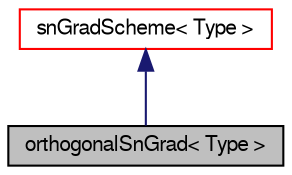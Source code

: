 digraph "orthogonalSnGrad&lt; Type &gt;"
{
  bgcolor="transparent";
  edge [fontname="FreeSans",fontsize="10",labelfontname="FreeSans",labelfontsize="10"];
  node [fontname="FreeSans",fontsize="10",shape=record];
  Node0 [label="orthogonalSnGrad\< Type \>",height=0.2,width=0.4,color="black", fillcolor="grey75", style="filled", fontcolor="black"];
  Node1 -> Node0 [dir="back",color="midnightblue",fontsize="10",style="solid",fontname="FreeSans"];
  Node1 [label="snGradScheme\< Type \>",height=0.2,width=0.4,color="red",URL="$a22610.html",tooltip="Abstract base class for snGrad schemes. "];
}
